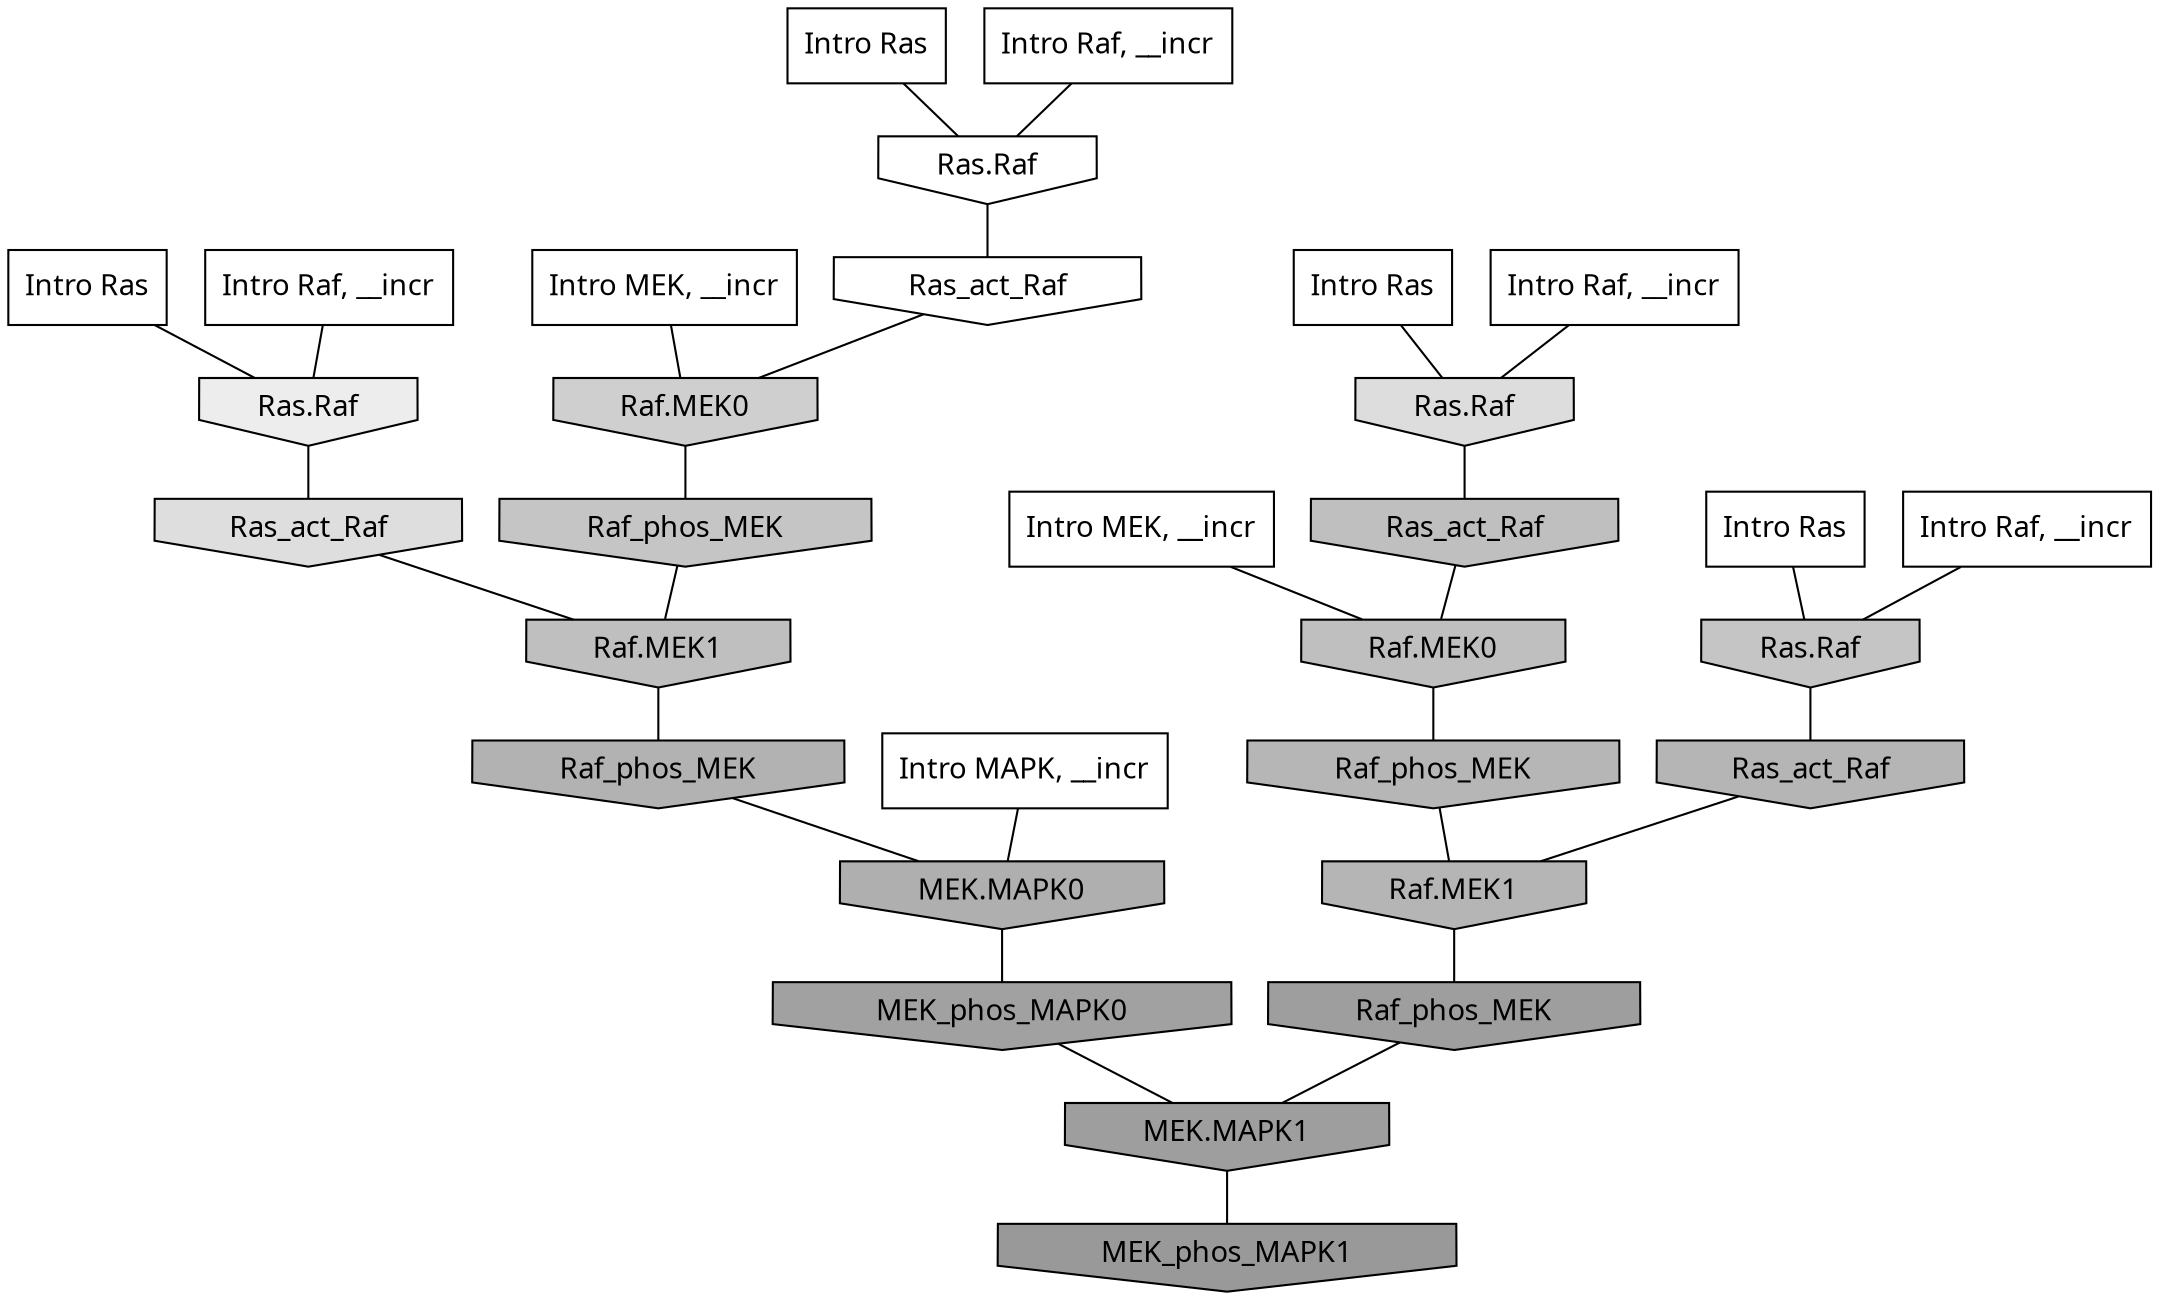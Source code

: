 digraph G{
  rankdir="TB";
  ranksep=0.30;
  node [fontname="CMU Serif"];
  edge [fontname="CMU Serif"];
  
  3 [label="Intro Ras", shape=rectangle, style=filled, fillcolor="0.000 0.000 1.000"]
  
  41 [label="Intro Ras", shape=rectangle, style=filled, fillcolor="0.000 0.000 1.000"]
  
  77 [label="Intro Ras", shape=rectangle, style=filled, fillcolor="0.000 0.000 1.000"]
  
  79 [label="Intro Ras", shape=rectangle, style=filled, fillcolor="0.000 0.000 1.000"]
  
  804 [label="Intro Raf, __incr", shape=rectangle, style=filled, fillcolor="0.000 0.000 1.000"]
  
  1018 [label="Intro Raf, __incr", shape=rectangle, style=filled, fillcolor="0.000 0.000 1.000"]
  
  1021 [label="Intro Raf, __incr", shape=rectangle, style=filled, fillcolor="0.000 0.000 1.000"]
  
  1030 [label="Intro Raf, __incr", shape=rectangle, style=filled, fillcolor="0.000 0.000 1.000"]
  
  1336 [label="Intro MEK, __incr", shape=rectangle, style=filled, fillcolor="0.000 0.000 1.000"]
  
  2095 [label="Intro MEK, __incr", shape=rectangle, style=filled, fillcolor="0.000 0.000 1.000"]
  
  2768 [label="Intro MAPK, __incr", shape=rectangle, style=filled, fillcolor="0.000 0.000 1.000"]
  
  3259 [label="Ras.Raf", shape=invhouse, style=filled, fillcolor="0.000 0.000 1.000"]
  
  3299 [label="Ras_act_Raf", shape=invhouse, style=filled, fillcolor="0.000 0.000 1.000"]
  
  3979 [label="Ras.Raf", shape=invhouse, style=filled, fillcolor="0.000 0.000 0.928"]
  
  4903 [label="Ras_act_Raf", shape=invhouse, style=filled, fillcolor="0.000 0.000 0.868"]
  
  4927 [label="Ras.Raf", shape=invhouse, style=filled, fillcolor="0.000 0.000 0.867"]
  
  5964 [label="Raf.MEK0", shape=invhouse, style=filled, fillcolor="0.000 0.000 0.810"]
  
  6816 [label="Raf_phos_MEK", shape=invhouse, style=filled, fillcolor="0.000 0.000 0.772"]
  
  6844 [label="Ras.Raf", shape=invhouse, style=filled, fillcolor="0.000 0.000 0.772"]
  
  7522 [label="Raf.MEK1", shape=invhouse, style=filled, fillcolor="0.000 0.000 0.750"]
  
  7536 [label="Ras_act_Raf", shape=invhouse, style=filled, fillcolor="0.000 0.000 0.750"]
  
  7545 [label="Raf.MEK0", shape=invhouse, style=filled, fillcolor="0.000 0.000 0.750"]
  
  8724 [label="Raf_phos_MEK", shape=invhouse, style=filled, fillcolor="0.000 0.000 0.714"]
  
  8824 [label="Ras_act_Raf", shape=invhouse, style=filled, fillcolor="0.000 0.000 0.710"]
  
  8827 [label="Raf.MEK1", shape=invhouse, style=filled, fillcolor="0.000 0.000 0.710"]
  
  9242 [label="Raf_phos_MEK", shape=invhouse, style=filled, fillcolor="0.000 0.000 0.699"]
  
  9993 [label="MEK.MAPK0", shape=invhouse, style=filled, fillcolor="0.000 0.000 0.684"]
  
  12784 [label="MEK_phos_MAPK0", shape=invhouse, style=filled, fillcolor="0.000 0.000 0.632"]
  
  13515 [label="Raf_phos_MEK", shape=invhouse, style=filled, fillcolor="0.000 0.000 0.620"]
  
  13518 [label="MEK.MAPK1", shape=invhouse, style=filled, fillcolor="0.000 0.000 0.620"]
  
  15008 [label="MEK_phos_MAPK1", shape=invhouse, style=filled, fillcolor="0.000 0.000 0.600"]
  
  
  13518 -> 15008 [dir=none, color="0.000 0.000 0.000"] 
  13515 -> 13518 [dir=none, color="0.000 0.000 0.000"] 
  12784 -> 13518 [dir=none, color="0.000 0.000 0.000"] 
  9993 -> 12784 [dir=none, color="0.000 0.000 0.000"] 
  9242 -> 9993 [dir=none, color="0.000 0.000 0.000"] 
  8827 -> 13515 [dir=none, color="0.000 0.000 0.000"] 
  8824 -> 8827 [dir=none, color="0.000 0.000 0.000"] 
  8724 -> 8827 [dir=none, color="0.000 0.000 0.000"] 
  7545 -> 8724 [dir=none, color="0.000 0.000 0.000"] 
  7536 -> 7545 [dir=none, color="0.000 0.000 0.000"] 
  7522 -> 9242 [dir=none, color="0.000 0.000 0.000"] 
  6844 -> 8824 [dir=none, color="0.000 0.000 0.000"] 
  6816 -> 7522 [dir=none, color="0.000 0.000 0.000"] 
  5964 -> 6816 [dir=none, color="0.000 0.000 0.000"] 
  4927 -> 7536 [dir=none, color="0.000 0.000 0.000"] 
  4903 -> 7522 [dir=none, color="0.000 0.000 0.000"] 
  3979 -> 4903 [dir=none, color="0.000 0.000 0.000"] 
  3299 -> 5964 [dir=none, color="0.000 0.000 0.000"] 
  3259 -> 3299 [dir=none, color="0.000 0.000 0.000"] 
  2768 -> 9993 [dir=none, color="0.000 0.000 0.000"] 
  2095 -> 5964 [dir=none, color="0.000 0.000 0.000"] 
  1336 -> 7545 [dir=none, color="0.000 0.000 0.000"] 
  1030 -> 4927 [dir=none, color="0.000 0.000 0.000"] 
  1021 -> 3979 [dir=none, color="0.000 0.000 0.000"] 
  1018 -> 3259 [dir=none, color="0.000 0.000 0.000"] 
  804 -> 6844 [dir=none, color="0.000 0.000 0.000"] 
  79 -> 6844 [dir=none, color="0.000 0.000 0.000"] 
  77 -> 4927 [dir=none, color="0.000 0.000 0.000"] 
  41 -> 3259 [dir=none, color="0.000 0.000 0.000"] 
  3 -> 3979 [dir=none, color="0.000 0.000 0.000"] 
  
  }
